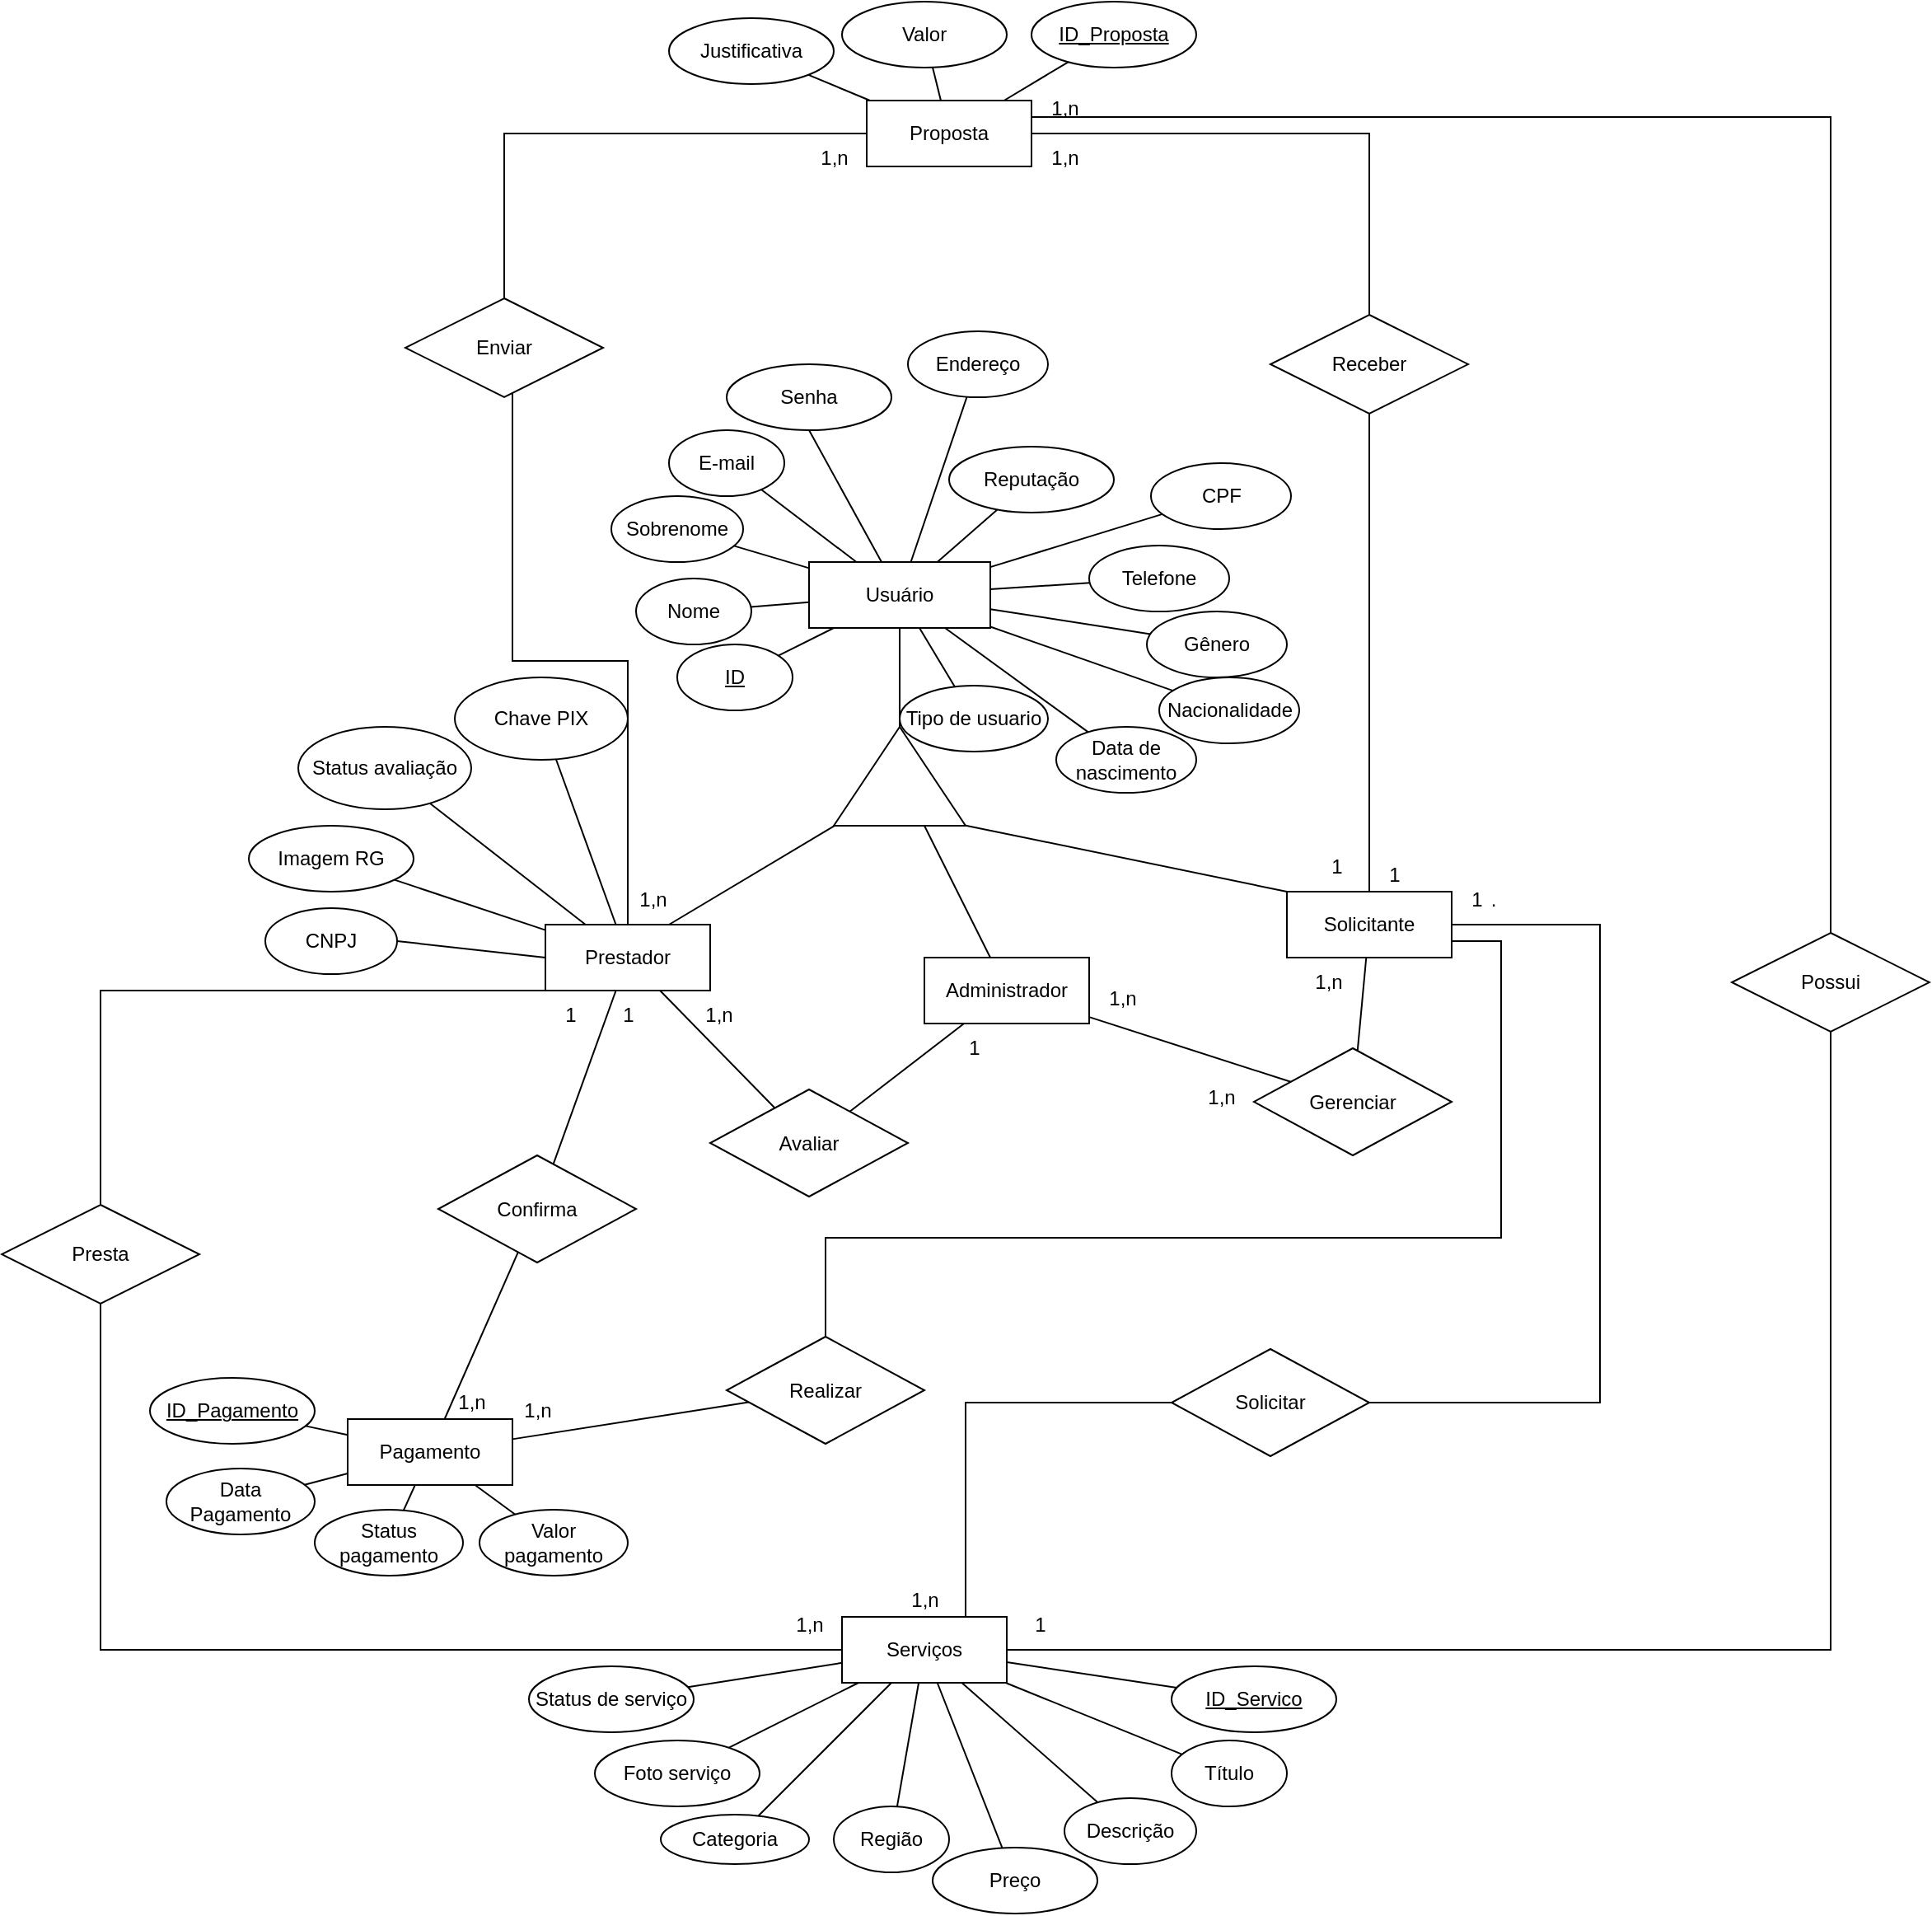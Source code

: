 <mxfile version="26.2.5">
  <diagram name="Página-1" id="JcyMG2jhGsH3KZtCkhdV">
    <mxGraphModel dx="2779" dy="2192" grid="1" gridSize="10" guides="1" tooltips="1" connect="1" arrows="1" fold="1" page="1" pageScale="1" pageWidth="1200" pageHeight="1600" background="light-dark(#FFFFFF,#000000)" math="0" shadow="0">
      <root>
        <mxCell id="0" />
        <mxCell id="1" parent="0" />
        <mxCell id="Ew_XD5PNlUox5SVf1t1h-24" style="rounded=0;orthogonalLoop=1;jettySize=auto;html=1;endArrow=none;startFill=0;" parent="1" source="_T2Y0wLIeWDHS8KvPRdE-2" target="_T2Y0wLIeWDHS8KvPRdE-9" edge="1">
          <mxGeometry relative="1" as="geometry" />
        </mxCell>
        <mxCell id="Ew_XD5PNlUox5SVf1t1h-25" style="rounded=0;orthogonalLoop=1;jettySize=auto;html=1;endArrow=none;startFill=0;" parent="1" source="_T2Y0wLIeWDHS8KvPRdE-2" target="_T2Y0wLIeWDHS8KvPRdE-3" edge="1">
          <mxGeometry relative="1" as="geometry" />
        </mxCell>
        <mxCell id="Ew_XD5PNlUox5SVf1t1h-26" style="rounded=0;orthogonalLoop=1;jettySize=auto;html=1;endArrow=none;startFill=0;" parent="1" source="_T2Y0wLIeWDHS8KvPRdE-2" target="_T2Y0wLIeWDHS8KvPRdE-4" edge="1">
          <mxGeometry relative="1" as="geometry" />
        </mxCell>
        <mxCell id="Ew_XD5PNlUox5SVf1t1h-27" style="rounded=0;orthogonalLoop=1;jettySize=auto;html=1;endArrow=none;startFill=0;" parent="1" source="_T2Y0wLIeWDHS8KvPRdE-2" target="_T2Y0wLIeWDHS8KvPRdE-10" edge="1">
          <mxGeometry relative="1" as="geometry" />
        </mxCell>
        <mxCell id="Ew_XD5PNlUox5SVf1t1h-28" style="rounded=0;orthogonalLoop=1;jettySize=auto;html=1;endArrow=none;startFill=0;" parent="1" source="_T2Y0wLIeWDHS8KvPRdE-2" target="i0ie2_Cp0UdnmwDzQMFm-3" edge="1">
          <mxGeometry relative="1" as="geometry" />
        </mxCell>
        <mxCell id="Ew_XD5PNlUox5SVf1t1h-29" style="rounded=0;orthogonalLoop=1;jettySize=auto;html=1;endArrow=none;startFill=0;" parent="1" source="_T2Y0wLIeWDHS8KvPRdE-2" target="_T2Y0wLIeWDHS8KvPRdE-8" edge="1">
          <mxGeometry relative="1" as="geometry" />
        </mxCell>
        <mxCell id="Ew_XD5PNlUox5SVf1t1h-30" style="rounded=0;orthogonalLoop=1;jettySize=auto;html=1;endArrow=none;startFill=0;" parent="1" source="_T2Y0wLIeWDHS8KvPRdE-2" target="lGSns4z5Jc0-_xj1-aY1-3" edge="1">
          <mxGeometry relative="1" as="geometry" />
        </mxCell>
        <mxCell id="_T2Y0wLIeWDHS8KvPRdE-2" value="Serviços" style="whiteSpace=wrap;html=1;align=center;rounded=0;" parent="1" vertex="1">
          <mxGeometry x="-260" y="130" width="100" height="40" as="geometry" />
        </mxCell>
        <mxCell id="_T2Y0wLIeWDHS8KvPRdE-3" value="Título" style="ellipse;whiteSpace=wrap;html=1;align=center;rounded=0;" parent="1" vertex="1">
          <mxGeometry x="-60" y="205" width="70" height="40" as="geometry" />
        </mxCell>
        <mxCell id="_T2Y0wLIeWDHS8KvPRdE-4" value="Descrição" style="ellipse;whiteSpace=wrap;html=1;align=center;rounded=0;" parent="1" vertex="1">
          <mxGeometry x="-125" y="240" width="80" height="40" as="geometry" />
        </mxCell>
        <mxCell id="_T2Y0wLIeWDHS8KvPRdE-6" value="Foto serviço" style="ellipse;whiteSpace=wrap;html=1;align=center;rounded=0;" parent="1" vertex="1">
          <mxGeometry x="-410" y="205" width="100" height="40" as="geometry" />
        </mxCell>
        <mxCell id="_T2Y0wLIeWDHS8KvPRdE-8" value="Categoria" style="ellipse;whiteSpace=wrap;html=1;align=center;rounded=0;" parent="1" vertex="1">
          <mxGeometry x="-370" y="250" width="90" height="30" as="geometry" />
        </mxCell>
        <mxCell id="i0ie2_Cp0UdnmwDzQMFm-3" value="Região" style="ellipse;whiteSpace=wrap;html=1;rounded=0;" parent="1" vertex="1">
          <mxGeometry x="-265" y="245" width="70" height="40" as="geometry" />
        </mxCell>
        <mxCell id="_T2Y0wLIeWDHS8KvPRdE-9" value="ID_Servico" style="ellipse;whiteSpace=wrap;html=1;align=center;fontStyle=4;rounded=0;" parent="1" vertex="1">
          <mxGeometry x="-60" y="160" width="100" height="40" as="geometry" />
        </mxCell>
        <mxCell id="_T2Y0wLIeWDHS8KvPRdE-10" value="Preço" style="ellipse;whiteSpace=wrap;html=1;align=center;rounded=0;" parent="1" vertex="1">
          <mxGeometry x="-205" y="270" width="100" height="40" as="geometry" />
        </mxCell>
        <mxCell id="yCPtE-13f-HffBvfY-tv-17" style="rounded=0;orthogonalLoop=1;jettySize=auto;html=1;endArrow=none;startFill=0;" parent="1" source="_T2Y0wLIeWDHS8KvPRdE-13" target="yCPtE-13f-HffBvfY-tv-16" edge="1">
          <mxGeometry relative="1" as="geometry" />
        </mxCell>
        <mxCell id="Ew_XD5PNlUox5SVf1t1h-19" style="edgeStyle=orthogonalEdgeStyle;rounded=0;orthogonalLoop=1;jettySize=auto;html=1;endArrow=none;startFill=0;" parent="1" source="_T2Y0wLIeWDHS8KvPRdE-13" target="Ew_XD5PNlUox5SVf1t1h-17" edge="1">
          <mxGeometry relative="1" as="geometry">
            <Array as="points">
              <mxPoint x="-710" y="-250" />
            </Array>
          </mxGeometry>
        </mxCell>
        <mxCell id="_T2Y0wLIeWDHS8KvPRdE-13" value="Prestador" style="whiteSpace=wrap;html=1;align=center;rounded=0;" parent="1" vertex="1">
          <mxGeometry x="-440" y="-290" width="100" height="40" as="geometry" />
        </mxCell>
        <mxCell id="_T2Y0wLIeWDHS8KvPRdE-15" value="CNPJ" style="ellipse;whiteSpace=wrap;html=1;align=center;rounded=0;" parent="1" vertex="1">
          <mxGeometry x="-610" y="-300" width="80" height="40" as="geometry" />
        </mxCell>
        <mxCell id="_T2Y0wLIeWDHS8KvPRdE-16" value="Senha" style="ellipse;whiteSpace=wrap;html=1;align=center;rounded=0;" parent="1" vertex="1">
          <mxGeometry x="-330" y="-630" width="100" height="40" as="geometry" />
        </mxCell>
        <mxCell id="_T2Y0wLIeWDHS8KvPRdE-17" value="Imagem RG" style="ellipse;whiteSpace=wrap;html=1;align=center;rounded=0;" parent="1" vertex="1">
          <mxGeometry x="-620" y="-350" width="100" height="40" as="geometry" />
        </mxCell>
        <mxCell id="_T2Y0wLIeWDHS8KvPRdE-18" value="Nome" style="ellipse;whiteSpace=wrap;html=1;rounded=0;" parent="1" vertex="1">
          <mxGeometry x="-385" y="-500" width="70" height="40" as="geometry" />
        </mxCell>
        <mxCell id="_T2Y0wLIeWDHS8KvPRdE-20" value="" style="endArrow=none;html=1;rounded=0;" parent="1" source="_RV0Ad8HaOwLRwAmobf5-3" target="_T2Y0wLIeWDHS8KvPRdE-18" edge="1">
          <mxGeometry relative="1" as="geometry">
            <mxPoint x="-840" y="10" as="sourcePoint" />
            <mxPoint x="-680" y="10" as="targetPoint" />
          </mxGeometry>
        </mxCell>
        <mxCell id="_T2Y0wLIeWDHS8KvPRdE-22" value="" style="endArrow=none;html=1;rounded=0;" parent="1" source="_T2Y0wLIeWDHS8KvPRdE-14" target="_RV0Ad8HaOwLRwAmobf5-3" edge="1">
          <mxGeometry relative="1" as="geometry">
            <mxPoint x="-650" y="120" as="sourcePoint" />
            <mxPoint x="-690" y="130" as="targetPoint" />
          </mxGeometry>
        </mxCell>
        <mxCell id="_T2Y0wLIeWDHS8KvPRdE-24" value="" style="endArrow=none;html=1;rounded=0;entryX=0.5;entryY=1;entryDx=0;entryDy=0;" parent="1" source="_RV0Ad8HaOwLRwAmobf5-3" target="_T2Y0wLIeWDHS8KvPRdE-16" edge="1">
          <mxGeometry relative="1" as="geometry">
            <mxPoint x="-640" y="110" as="sourcePoint" />
            <mxPoint x="-480" y="110" as="targetPoint" />
          </mxGeometry>
        </mxCell>
        <mxCell id="_T2Y0wLIeWDHS8KvPRdE-25" value="" style="endArrow=none;html=1;rounded=0;" parent="1" source="_T2Y0wLIeWDHS8KvPRdE-13" target="_T2Y0wLIeWDHS8KvPRdE-17" edge="1">
          <mxGeometry relative="1" as="geometry">
            <mxPoint x="-510" y="-280" as="sourcePoint" />
            <mxPoint x="-468.411" y="-397.196" as="targetPoint" />
          </mxGeometry>
        </mxCell>
        <mxCell id="_T2Y0wLIeWDHS8KvPRdE-14" value="E-mail" style="ellipse;whiteSpace=wrap;html=1;align=center;rounded=0;" parent="1" vertex="1">
          <mxGeometry x="-365" y="-590" width="70" height="40" as="geometry" />
        </mxCell>
        <mxCell id="Ew_XD5PNlUox5SVf1t1h-14" style="edgeStyle=orthogonalEdgeStyle;rounded=0;orthogonalLoop=1;jettySize=auto;html=1;endArrow=none;startFill=0;entryX=0.5;entryY=0;entryDx=0;entryDy=0;exitX=1;exitY=0.75;exitDx=0;exitDy=0;" parent="1" source="CnzOJHvtrXsOAr2aV-ag-3" target="Ew_XD5PNlUox5SVf1t1h-5" edge="1">
          <mxGeometry relative="1" as="geometry">
            <Array as="points">
              <mxPoint x="140" y="-280" />
              <mxPoint x="140" y="-100" />
              <mxPoint x="-270" y="-100" />
            </Array>
          </mxGeometry>
        </mxCell>
        <mxCell id="CnzOJHvtrXsOAr2aV-ag-3" value="Solicitante" style="whiteSpace=wrap;html=1;align=center;rounded=0;" parent="1" vertex="1">
          <mxGeometry x="10" y="-310" width="100" height="40" as="geometry" />
        </mxCell>
        <mxCell id="Ew_XD5PNlUox5SVf1t1h-1" style="rounded=0;orthogonalLoop=1;jettySize=auto;html=1;endArrow=none;startFill=0;" parent="1" source="_T2Y0wLIeWDHS8KvPRdE-28" target="_RV0Ad8HaOwLRwAmobf5-7" edge="1">
          <mxGeometry relative="1" as="geometry" />
        </mxCell>
        <mxCell id="Ew_XD5PNlUox5SVf1t1h-10" style="rounded=0;orthogonalLoop=1;jettySize=auto;html=1;endArrow=none;startFill=0;" parent="1" source="_T2Y0wLIeWDHS8KvPRdE-28" target="Ew_XD5PNlUox5SVf1t1h-7" edge="1">
          <mxGeometry relative="1" as="geometry" />
        </mxCell>
        <mxCell id="Ew_XD5PNlUox5SVf1t1h-12" style="rounded=0;orthogonalLoop=1;jettySize=auto;html=1;endArrow=none;startFill=0;" parent="1" source="_T2Y0wLIeWDHS8KvPRdE-28" target="Ew_XD5PNlUox5SVf1t1h-6" edge="1">
          <mxGeometry relative="1" as="geometry" />
        </mxCell>
        <mxCell id="_T2Y0wLIeWDHS8KvPRdE-28" value="Administrador" style="whiteSpace=wrap;html=1;align=center;rounded=0;" parent="1" vertex="1">
          <mxGeometry x="-210" y="-270" width="100" height="40" as="geometry" />
        </mxCell>
        <mxCell id="yCPtE-13f-HffBvfY-tv-8" style="rounded=0;orthogonalLoop=1;jettySize=auto;html=1;endArrow=none;startFill=0;" parent="1" source="yCPtE-13f-HffBvfY-tv-3" target="yCPtE-13f-HffBvfY-tv-7" edge="1">
          <mxGeometry relative="1" as="geometry" />
        </mxCell>
        <mxCell id="yCPtE-13f-HffBvfY-tv-10" style="rounded=0;orthogonalLoop=1;jettySize=auto;html=1;endArrow=none;startFill=0;" parent="1" source="yCPtE-13f-HffBvfY-tv-3" target="yCPtE-13f-HffBvfY-tv-9" edge="1">
          <mxGeometry relative="1" as="geometry" />
        </mxCell>
        <mxCell id="yCPtE-13f-HffBvfY-tv-12" style="rounded=0;orthogonalLoop=1;jettySize=auto;html=1;endArrow=none;startFill=0;" parent="1" source="yCPtE-13f-HffBvfY-tv-3" target="yCPtE-13f-HffBvfY-tv-11" edge="1">
          <mxGeometry relative="1" as="geometry" />
        </mxCell>
        <mxCell id="yCPtE-13f-HffBvfY-tv-18" style="rounded=0;orthogonalLoop=1;jettySize=auto;html=1;endArrow=none;startFill=0;" parent="1" source="yCPtE-13f-HffBvfY-tv-3" target="yCPtE-13f-HffBvfY-tv-16" edge="1">
          <mxGeometry relative="1" as="geometry" />
        </mxCell>
        <mxCell id="yCPtE-13f-HffBvfY-tv-3" value="Pagamento" style="whiteSpace=wrap;html=1;align=center;" parent="1" vertex="1">
          <mxGeometry x="-560" y="10" width="100" height="40" as="geometry" />
        </mxCell>
        <mxCell id="yCPtE-13f-HffBvfY-tv-6" style="rounded=0;orthogonalLoop=1;jettySize=auto;html=1;endArrow=none;startFill=0;" parent="1" source="yCPtE-13f-HffBvfY-tv-5" target="yCPtE-13f-HffBvfY-tv-3" edge="1">
          <mxGeometry relative="1" as="geometry" />
        </mxCell>
        <mxCell id="yCPtE-13f-HffBvfY-tv-5" value="ID_Pagamento" style="ellipse;whiteSpace=wrap;html=1;align=center;fontStyle=4;rounded=0;" parent="1" vertex="1">
          <mxGeometry x="-680" y="-15" width="100" height="40" as="geometry" />
        </mxCell>
        <mxCell id="yCPtE-13f-HffBvfY-tv-7" value="Data Pagamento" style="ellipse;whiteSpace=wrap;html=1;rounded=0;" parent="1" vertex="1">
          <mxGeometry x="-670" y="40" width="90" height="40" as="geometry" />
        </mxCell>
        <mxCell id="yCPtE-13f-HffBvfY-tv-9" value="Status pagamento" style="ellipse;whiteSpace=wrap;html=1;rounded=0;" parent="1" vertex="1">
          <mxGeometry x="-580" y="65" width="90" height="40" as="geometry" />
        </mxCell>
        <mxCell id="yCPtE-13f-HffBvfY-tv-11" value="Valor pagamento" style="ellipse;whiteSpace=wrap;html=1;rounded=0;" parent="1" vertex="1">
          <mxGeometry x="-480" y="65" width="90" height="40" as="geometry" />
        </mxCell>
        <mxCell id="yCPtE-13f-HffBvfY-tv-16" value="Confirma" style="shape=rhombus;perimeter=rhombusPerimeter;whiteSpace=wrap;html=1;align=center;" parent="1" vertex="1">
          <mxGeometry x="-505" y="-150" width="120" height="65" as="geometry" />
        </mxCell>
        <mxCell id="PLic-bYPatxAIFcj7no3-6" style="rounded=0;orthogonalLoop=1;jettySize=auto;html=1;endArrow=none;startFill=0;" parent="1" source="_RV0Ad8HaOwLRwAmobf5-3" target="PLic-bYPatxAIFcj7no3-5" edge="1">
          <mxGeometry relative="1" as="geometry" />
        </mxCell>
        <mxCell id="Ew_XD5PNlUox5SVf1t1h-4" style="rounded=0;orthogonalLoop=1;jettySize=auto;html=1;endArrow=none;startFill=0;" parent="1" source="_RV0Ad8HaOwLRwAmobf5-3" target="Ew_XD5PNlUox5SVf1t1h-3" edge="1">
          <mxGeometry relative="1" as="geometry" />
        </mxCell>
        <mxCell id="_RV0Ad8HaOwLRwAmobf5-3" value="Usuário" style="whiteSpace=wrap;html=1;align=center;" parent="1" vertex="1">
          <mxGeometry x="-280" y="-510" width="110" height="40" as="geometry" />
        </mxCell>
        <mxCell id="_RV0Ad8HaOwLRwAmobf5-7" value="" style="triangle;whiteSpace=wrap;html=1;rotation=-90;" parent="1" vertex="1">
          <mxGeometry x="-255" y="-420" width="60" height="80" as="geometry" />
        </mxCell>
        <mxCell id="_RV0Ad8HaOwLRwAmobf5-10" value="" style="endArrow=none;html=1;rounded=0;exitX=1;exitY=0.5;exitDx=0;exitDy=0;entryX=0;entryY=0.5;entryDx=0;entryDy=0;" parent="1" source="_T2Y0wLIeWDHS8KvPRdE-15" target="_T2Y0wLIeWDHS8KvPRdE-13" edge="1">
          <mxGeometry relative="1" as="geometry">
            <mxPoint x="-760" y="-280" as="sourcePoint" />
            <mxPoint x="-600" y="-280" as="targetPoint" />
          </mxGeometry>
        </mxCell>
        <mxCell id="PLic-bYPatxAIFcj7no3-4" style="rounded=0;orthogonalLoop=1;jettySize=auto;html=1;startArrow=none;startFill=0;endArrow=none;" parent="1" source="PLic-bYPatxAIFcj7no3-2" target="_RV0Ad8HaOwLRwAmobf5-3" edge="1">
          <mxGeometry relative="1" as="geometry" />
        </mxCell>
        <mxCell id="PLic-bYPatxAIFcj7no3-2" value="ID" style="ellipse;whiteSpace=wrap;html=1;align=center;fontStyle=4;rounded=0;" parent="1" vertex="1">
          <mxGeometry x="-360" y="-460" width="70" height="40" as="geometry" />
        </mxCell>
        <mxCell id="PLic-bYPatxAIFcj7no3-5" value="Tipo de usuario" style="ellipse;whiteSpace=wrap;html=1;align=center;rounded=0;" parent="1" vertex="1">
          <mxGeometry x="-225" y="-435" width="90" height="40" as="geometry" />
        </mxCell>
        <mxCell id="_RV0Ad8HaOwLRwAmobf5-12" value="" style="endArrow=none;html=1;rounded=0;" parent="1" source="_RV0Ad8HaOwLRwAmobf5-3" target="_RV0Ad8HaOwLRwAmobf5-7" edge="1">
          <mxGeometry relative="1" as="geometry">
            <mxPoint x="-40" y="-460" as="sourcePoint" />
            <mxPoint x="-225" y="-410" as="targetPoint" />
          </mxGeometry>
        </mxCell>
        <mxCell id="_RV0Ad8HaOwLRwAmobf5-13" value="" style="endArrow=none;html=1;rounded=0;exitX=0.005;exitY=0.993;exitDx=0;exitDy=0;exitPerimeter=0;entryX=0;entryY=0;entryDx=0;entryDy=0;" parent="1" source="_RV0Ad8HaOwLRwAmobf5-7" target="CnzOJHvtrXsOAr2aV-ag-3" edge="1">
          <mxGeometry relative="1" as="geometry">
            <mxPoint x="580" y="100" as="sourcePoint" />
            <mxPoint x="740" y="100" as="targetPoint" />
          </mxGeometry>
        </mxCell>
        <mxCell id="_RV0Ad8HaOwLRwAmobf5-14" value="" style="endArrow=none;html=1;rounded=0;exitX=0.75;exitY=0;exitDx=0;exitDy=0;entryX=0.003;entryY=0.01;entryDx=0;entryDy=0;entryPerimeter=0;" parent="1" source="_T2Y0wLIeWDHS8KvPRdE-13" target="_RV0Ad8HaOwLRwAmobf5-7" edge="1">
          <mxGeometry relative="1" as="geometry">
            <mxPoint x="90" y="100" as="sourcePoint" />
            <mxPoint x="250" y="100" as="targetPoint" />
          </mxGeometry>
        </mxCell>
        <mxCell id="Ew_XD5PNlUox5SVf1t1h-36" style="rounded=0;orthogonalLoop=1;jettySize=auto;html=1;endArrow=none;startFill=0;" parent="1" source="Ew_XD5PNlUox5SVf1t1h-2" target="Ew_XD5PNlUox5SVf1t1h-8" edge="1">
          <mxGeometry relative="1" as="geometry" />
        </mxCell>
        <mxCell id="Ew_XD5PNlUox5SVf1t1h-37" style="rounded=0;orthogonalLoop=1;jettySize=auto;html=1;endArrow=none;startFill=0;" parent="1" source="Ew_XD5PNlUox5SVf1t1h-2" target="Ew_XD5PNlUox5SVf1t1h-31" edge="1">
          <mxGeometry relative="1" as="geometry" />
        </mxCell>
        <mxCell id="mYHE95Vr9-6WMMvsO3Ki-3" style="edgeStyle=orthogonalEdgeStyle;rounded=0;orthogonalLoop=1;jettySize=auto;html=1;endArrow=none;startFill=0;" parent="1" source="mYHE95Vr9-6WMMvsO3Ki-8" target="CnzOJHvtrXsOAr2aV-ag-3" edge="1">
          <mxGeometry relative="1" as="geometry">
            <mxPoint x="80" y="-660" as="sourcePoint" />
          </mxGeometry>
        </mxCell>
        <mxCell id="mYHE95Vr9-6WMMvsO3Ki-4" style="edgeStyle=orthogonalEdgeStyle;rounded=0;orthogonalLoop=1;jettySize=auto;html=1;endArrow=none;startFill=0;" parent="1" source="mYHE95Vr9-6WMMvsO3Ki-5" target="_T2Y0wLIeWDHS8KvPRdE-13" edge="1">
          <mxGeometry relative="1" as="geometry">
            <mxPoint x="-335" y="-785" as="sourcePoint" />
            <mxPoint x="-480" y="-305" as="targetPoint" />
            <Array as="points">
              <mxPoint x="-460" y="-450" />
              <mxPoint x="-390" y="-450" />
            </Array>
          </mxGeometry>
        </mxCell>
        <mxCell id="_7RJzYzn8xFOkT6vJUTH-1" style="edgeStyle=orthogonalEdgeStyle;rounded=0;orthogonalLoop=1;jettySize=auto;html=1;endArrow=none;startFill=0;" parent="1" source="Ew_XD5PNlUox5SVf1t1h-2" target="_7RJzYzn8xFOkT6vJUTH-2" edge="1">
          <mxGeometry relative="1" as="geometry">
            <mxPoint x="350" y="-400" as="targetPoint" />
            <Array as="points">
              <mxPoint x="340" y="-780" />
            </Array>
          </mxGeometry>
        </mxCell>
        <mxCell id="Ew_XD5PNlUox5SVf1t1h-2" value="Proposta" style="whiteSpace=wrap;html=1;align=center;" parent="1" vertex="1">
          <mxGeometry x="-245" y="-790" width="100" height="40" as="geometry" />
        </mxCell>
        <mxCell id="Ew_XD5PNlUox5SVf1t1h-3" value="Reputação" style="ellipse;whiteSpace=wrap;html=1;align=center;rounded=0;" parent="1" vertex="1">
          <mxGeometry x="-195" y="-580" width="100" height="40" as="geometry" />
        </mxCell>
        <mxCell id="Ew_XD5PNlUox5SVf1t1h-15" style="rounded=0;orthogonalLoop=1;jettySize=auto;html=1;endArrow=none;startFill=0;" parent="1" source="Ew_XD5PNlUox5SVf1t1h-5" target="yCPtE-13f-HffBvfY-tv-3" edge="1">
          <mxGeometry relative="1" as="geometry" />
        </mxCell>
        <mxCell id="Ew_XD5PNlUox5SVf1t1h-5" value="Realizar" style="shape=rhombus;perimeter=rhombusPerimeter;whiteSpace=wrap;html=1;align=center;" parent="1" vertex="1">
          <mxGeometry x="-330" y="-40" width="120" height="65" as="geometry" />
        </mxCell>
        <mxCell id="Ew_XD5PNlUox5SVf1t1h-13" style="rounded=0;orthogonalLoop=1;jettySize=auto;html=1;endArrow=none;startFill=0;" parent="1" source="Ew_XD5PNlUox5SVf1t1h-6" target="CnzOJHvtrXsOAr2aV-ag-3" edge="1">
          <mxGeometry relative="1" as="geometry" />
        </mxCell>
        <mxCell id="Ew_XD5PNlUox5SVf1t1h-6" value="Gerenciar" style="shape=rhombus;perimeter=rhombusPerimeter;whiteSpace=wrap;html=1;align=center;" parent="1" vertex="1">
          <mxGeometry x="-10" y="-215" width="120" height="65" as="geometry" />
        </mxCell>
        <mxCell id="Ew_XD5PNlUox5SVf1t1h-11" style="rounded=0;orthogonalLoop=1;jettySize=auto;html=1;endArrow=none;startFill=0;" parent="1" source="Ew_XD5PNlUox5SVf1t1h-7" target="_T2Y0wLIeWDHS8KvPRdE-13" edge="1">
          <mxGeometry relative="1" as="geometry" />
        </mxCell>
        <mxCell id="Ew_XD5PNlUox5SVf1t1h-7" value="Avaliar" style="shape=rhombus;perimeter=rhombusPerimeter;whiteSpace=wrap;html=1;align=center;" parent="1" vertex="1">
          <mxGeometry x="-340" y="-190" width="120" height="65" as="geometry" />
        </mxCell>
        <mxCell id="Ew_XD5PNlUox5SVf1t1h-8" value="ID_Proposta" style="ellipse;whiteSpace=wrap;html=1;align=center;fontStyle=4;rounded=0;" parent="1" vertex="1">
          <mxGeometry x="-145" y="-850" width="100" height="40" as="geometry" />
        </mxCell>
        <mxCell id="Ew_XD5PNlUox5SVf1t1h-20" style="edgeStyle=orthogonalEdgeStyle;rounded=0;orthogonalLoop=1;jettySize=auto;html=1;endArrow=none;startFill=0;" parent="1" source="Ew_XD5PNlUox5SVf1t1h-17" target="_T2Y0wLIeWDHS8KvPRdE-2" edge="1">
          <mxGeometry relative="1" as="geometry">
            <Array as="points">
              <mxPoint x="-710" y="150" />
            </Array>
          </mxGeometry>
        </mxCell>
        <mxCell id="Ew_XD5PNlUox5SVf1t1h-17" value="Presta" style="shape=rhombus;perimeter=rhombusPerimeter;whiteSpace=wrap;html=1;align=center;" parent="1" vertex="1">
          <mxGeometry x="-770" y="-120" width="120" height="60" as="geometry" />
        </mxCell>
        <mxCell id="Ew_XD5PNlUox5SVf1t1h-21" value="Solicitar" style="shape=rhombus;perimeter=rhombusPerimeter;whiteSpace=wrap;html=1;align=center;" parent="1" vertex="1">
          <mxGeometry x="-60" y="-32.5" width="120" height="65" as="geometry" />
        </mxCell>
        <mxCell id="Ew_XD5PNlUox5SVf1t1h-31" value="Valor" style="ellipse;whiteSpace=wrap;html=1;align=center;rounded=0;" parent="1" vertex="1">
          <mxGeometry x="-260" y="-850" width="100" height="40" as="geometry" />
        </mxCell>
        <mxCell id="Ew_XD5PNlUox5SVf1t1h-44" value="1,n" style="text;html=1;align=center;verticalAlign=middle;resizable=0;points=[];autosize=1;strokeColor=none;fillColor=none;" parent="1" vertex="1">
          <mxGeometry x="-230" y="105" width="40" height="30" as="geometry" />
        </mxCell>
        <mxCell id="Ew_XD5PNlUox5SVf1t1h-45" value="1" style="text;html=1;align=center;verticalAlign=middle;resizable=0;points=[];autosize=1;strokeColor=none;fillColor=none;" parent="1" vertex="1">
          <mxGeometry x="110" y="-320" width="30" height="30" as="geometry" />
        </mxCell>
        <mxCell id="Ew_XD5PNlUox5SVf1t1h-46" value="1,n" style="text;html=1;align=center;verticalAlign=middle;resizable=0;points=[];autosize=1;strokeColor=none;fillColor=none;" parent="1" vertex="1">
          <mxGeometry x="15" y="-270" width="40" height="30" as="geometry" />
        </mxCell>
        <mxCell id="Ew_XD5PNlUox5SVf1t1h-47" value="1,n" style="text;html=1;align=center;verticalAlign=middle;resizable=0;points=[];autosize=1;strokeColor=none;fillColor=none;" parent="1" vertex="1">
          <mxGeometry x="-110" y="-260" width="40" height="30" as="geometry" />
        </mxCell>
        <mxCell id="Ew_XD5PNlUox5SVf1t1h-48" value="1" style="text;html=1;align=center;verticalAlign=middle;resizable=0;points=[];autosize=1;strokeColor=none;fillColor=none;" parent="1" vertex="1">
          <mxGeometry x="-195" y="-230" width="30" height="30" as="geometry" />
        </mxCell>
        <mxCell id="Ew_XD5PNlUox5SVf1t1h-49" value="1,n" style="text;html=1;align=center;verticalAlign=middle;resizable=0;points=[];autosize=1;strokeColor=none;fillColor=none;" parent="1" vertex="1">
          <mxGeometry x="-355" y="-250" width="40" height="30" as="geometry" />
        </mxCell>
        <mxCell id="Ew_XD5PNlUox5SVf1t1h-50" value="1,n" style="text;html=1;align=center;verticalAlign=middle;resizable=0;points=[];autosize=1;strokeColor=none;fillColor=none;" parent="1" vertex="1">
          <mxGeometry x="-50" y="-200" width="40" height="30" as="geometry" />
        </mxCell>
        <mxCell id="Ew_XD5PNlUox5SVf1t1h-51" value="1" style="text;html=1;align=center;verticalAlign=middle;resizable=0;points=[];autosize=1;strokeColor=none;fillColor=none;" parent="1" vertex="1">
          <mxGeometry x="-405" y="-250" width="30" height="30" as="geometry" />
        </mxCell>
        <mxCell id="Ew_XD5PNlUox5SVf1t1h-52" value="1,n" style="text;html=1;align=center;verticalAlign=middle;resizable=0;points=[];autosize=1;strokeColor=none;fillColor=none;" parent="1" vertex="1">
          <mxGeometry x="-505" y="-15" width="40" height="30" as="geometry" />
        </mxCell>
        <mxCell id="Ew_XD5PNlUox5SVf1t1h-53" value="1" style="text;html=1;align=center;verticalAlign=middle;resizable=0;points=[];autosize=1;strokeColor=none;fillColor=none;" parent="1" vertex="1">
          <mxGeometry x="-440" y="-250" width="30" height="30" as="geometry" />
        </mxCell>
        <mxCell id="Ew_XD5PNlUox5SVf1t1h-54" value="1,n" style="text;html=1;align=center;verticalAlign=middle;resizable=0;points=[];autosize=1;strokeColor=none;fillColor=none;" parent="1" vertex="1">
          <mxGeometry x="-300" y="120" width="40" height="30" as="geometry" />
        </mxCell>
        <mxCell id="mYHE95Vr9-6WMMvsO3Ki-1" value="Status avaliação" style="ellipse;whiteSpace=wrap;html=1;align=center;rounded=0;" parent="1" vertex="1">
          <mxGeometry x="-590" y="-410" width="105" height="50" as="geometry" />
        </mxCell>
        <mxCell id="mYHE95Vr9-6WMMvsO3Ki-2" value="" style="endArrow=none;html=1;rounded=0;" parent="1" source="_T2Y0wLIeWDHS8KvPRdE-13" target="mYHE95Vr9-6WMMvsO3Ki-1" edge="1">
          <mxGeometry relative="1" as="geometry">
            <mxPoint x="-403" y="-280" as="sourcePoint" />
            <mxPoint x="-429" y="-302" as="targetPoint" />
          </mxGeometry>
        </mxCell>
        <mxCell id="mYHE95Vr9-6WMMvsO3Ki-7" style="edgeStyle=orthogonalEdgeStyle;rounded=0;orthogonalLoop=1;jettySize=auto;html=1;endArrow=none;startFill=0;" parent="1" source="mYHE95Vr9-6WMMvsO3Ki-5" target="Ew_XD5PNlUox5SVf1t1h-2" edge="1">
          <mxGeometry relative="1" as="geometry">
            <Array as="points">
              <mxPoint x="-465" y="-770" />
            </Array>
          </mxGeometry>
        </mxCell>
        <mxCell id="mYHE95Vr9-6WMMvsO3Ki-5" value="Enviar" style="shape=rhombus;perimeter=rhombusPerimeter;whiteSpace=wrap;html=1;align=center;" parent="1" vertex="1">
          <mxGeometry x="-525" y="-670" width="120" height="60" as="geometry" />
        </mxCell>
        <mxCell id="mYHE95Vr9-6WMMvsO3Ki-9" style="edgeStyle=orthogonalEdgeStyle;rounded=0;orthogonalLoop=1;jettySize=auto;html=1;endArrow=none;startFill=0;" parent="1" source="mYHE95Vr9-6WMMvsO3Ki-8" target="Ew_XD5PNlUox5SVf1t1h-2" edge="1">
          <mxGeometry relative="1" as="geometry">
            <Array as="points">
              <mxPoint x="60" y="-770" />
            </Array>
          </mxGeometry>
        </mxCell>
        <mxCell id="mYHE95Vr9-6WMMvsO3Ki-8" value="Receber" style="shape=rhombus;perimeter=rhombusPerimeter;whiteSpace=wrap;html=1;align=center;" parent="1" vertex="1">
          <mxGeometry y="-660" width="120" height="60" as="geometry" />
        </mxCell>
        <mxCell id="mYHE95Vr9-6WMMvsO3Ki-10" value="1,n" style="text;html=1;align=center;verticalAlign=middle;resizable=0;points=[];autosize=1;strokeColor=none;fillColor=none;" parent="1" vertex="1">
          <mxGeometry x="-395" y="-320" width="40" height="30" as="geometry" />
        </mxCell>
        <mxCell id="mYHE95Vr9-6WMMvsO3Ki-11" value="1,n" style="text;html=1;align=center;verticalAlign=middle;resizable=0;points=[];autosize=1;strokeColor=none;fillColor=none;" parent="1" vertex="1">
          <mxGeometry x="-285" y="-770" width="40" height="30" as="geometry" />
        </mxCell>
        <mxCell id="mYHE95Vr9-6WMMvsO3Ki-12" value="1,n" style="text;html=1;align=center;verticalAlign=middle;resizable=0;points=[];autosize=1;strokeColor=none;fillColor=none;" parent="1" vertex="1">
          <mxGeometry x="-145" y="-770" width="40" height="30" as="geometry" />
        </mxCell>
        <mxCell id="mYHE95Vr9-6WMMvsO3Ki-13" value="1" style="text;html=1;align=center;verticalAlign=middle;resizable=0;points=[];autosize=1;strokeColor=none;fillColor=none;" parent="1" vertex="1">
          <mxGeometry x="25" y="-340" width="30" height="30" as="geometry" />
        </mxCell>
        <mxCell id="mYHE95Vr9-6WMMvsO3Ki-15" value="." style="text;html=1;align=center;verticalAlign=middle;resizable=0;points=[];autosize=1;strokeColor=none;fillColor=none;" parent="1" vertex="1">
          <mxGeometry x="120" y="-320" width="30" height="30" as="geometry" />
        </mxCell>
        <mxCell id="mYHE95Vr9-6WMMvsO3Ki-16" value="1,n" style="text;html=1;align=center;verticalAlign=middle;resizable=0;points=[];autosize=1;strokeColor=none;fillColor=none;" parent="1" vertex="1">
          <mxGeometry x="-465" y="-10" width="40" height="30" as="geometry" />
        </mxCell>
        <mxCell id="mYHE95Vr9-6WMMvsO3Ki-17" value="1" style="text;html=1;align=center;verticalAlign=middle;resizable=0;points=[];autosize=1;strokeColor=none;fillColor=none;" parent="1" vertex="1">
          <mxGeometry x="60" y="-335" width="30" height="30" as="geometry" />
        </mxCell>
        <mxCell id="e-fvVr5EEGskCuqD0rjc-1" value="" style="endArrow=none;html=1;rounded=0;exitX=1;exitY=0.5;exitDx=0;exitDy=0;entryX=1;entryY=0.5;entryDx=0;entryDy=0;" parent="1" source="Ew_XD5PNlUox5SVf1t1h-21" target="CnzOJHvtrXsOAr2aV-ag-3" edge="1">
          <mxGeometry relative="1" as="geometry">
            <mxPoint x="180" y="-20" as="sourcePoint" />
            <mxPoint x="340" y="-20" as="targetPoint" />
            <Array as="points">
              <mxPoint x="200" />
              <mxPoint x="200" y="-290" />
            </Array>
          </mxGeometry>
        </mxCell>
        <mxCell id="e-fvVr5EEGskCuqD0rjc-2" value="" style="endArrow=none;html=1;rounded=0;exitX=0;exitY=0.5;exitDx=0;exitDy=0;entryX=0.75;entryY=0;entryDx=0;entryDy=0;" parent="1" source="Ew_XD5PNlUox5SVf1t1h-21" target="_T2Y0wLIeWDHS8KvPRdE-2" edge="1">
          <mxGeometry relative="1" as="geometry">
            <mxPoint x="130" y="30" as="sourcePoint" />
            <mxPoint x="290" y="30" as="targetPoint" />
            <Array as="points">
              <mxPoint x="-185" />
            </Array>
          </mxGeometry>
        </mxCell>
        <mxCell id="_7RJzYzn8xFOkT6vJUTH-3" style="edgeStyle=orthogonalEdgeStyle;rounded=0;orthogonalLoop=1;jettySize=auto;html=1;endArrow=none;startFill=0;" parent="1" source="_7RJzYzn8xFOkT6vJUTH-2" target="_T2Y0wLIeWDHS8KvPRdE-2" edge="1">
          <mxGeometry relative="1" as="geometry">
            <Array as="points">
              <mxPoint x="340" y="150" />
            </Array>
          </mxGeometry>
        </mxCell>
        <mxCell id="_7RJzYzn8xFOkT6vJUTH-2" value="Possui" style="shape=rhombus;perimeter=rhombusPerimeter;whiteSpace=wrap;html=1;align=center;" parent="1" vertex="1">
          <mxGeometry x="280" y="-285" width="120" height="60" as="geometry" />
        </mxCell>
        <mxCell id="_7RJzYzn8xFOkT6vJUTH-4" value="1,n" style="text;html=1;align=center;verticalAlign=middle;resizable=0;points=[];autosize=1;strokeColor=none;fillColor=none;" parent="1" vertex="1">
          <mxGeometry x="-145" y="-800" width="40" height="30" as="geometry" />
        </mxCell>
        <mxCell id="_7RJzYzn8xFOkT6vJUTH-5" value="1" style="text;html=1;align=center;verticalAlign=middle;resizable=0;points=[];autosize=1;strokeColor=none;fillColor=none;" parent="1" vertex="1">
          <mxGeometry x="-155" y="120" width="30" height="30" as="geometry" />
        </mxCell>
        <mxCell id="lGSns4z5Jc0-_xj1-aY1-1" value="Chave PIX" style="ellipse;whiteSpace=wrap;html=1;align=center;rounded=0;" parent="1" vertex="1">
          <mxGeometry x="-495" y="-440" width="105" height="50" as="geometry" />
        </mxCell>
        <mxCell id="lGSns4z5Jc0-_xj1-aY1-2" value="" style="endArrow=none;html=1;rounded=0;" parent="1" source="_T2Y0wLIeWDHS8KvPRdE-13" target="lGSns4z5Jc0-_xj1-aY1-1" edge="1">
          <mxGeometry relative="1" as="geometry">
            <mxPoint x="-406" y="-280" as="sourcePoint" />
            <mxPoint x="-500" y="-354" as="targetPoint" />
          </mxGeometry>
        </mxCell>
        <mxCell id="lGSns4z5Jc0-_xj1-aY1-3" value="Status de serviço" style="ellipse;whiteSpace=wrap;html=1;align=center;rounded=0;" parent="1" vertex="1">
          <mxGeometry x="-450" y="160" width="100" height="40" as="geometry" />
        </mxCell>
        <mxCell id="lGSns4z5Jc0-_xj1-aY1-4" style="rounded=0;orthogonalLoop=1;jettySize=auto;html=1;endArrow=none;startFill=0;" parent="1" source="_T2Y0wLIeWDHS8KvPRdE-2" target="_T2Y0wLIeWDHS8KvPRdE-6" edge="1">
          <mxGeometry relative="1" as="geometry">
            <mxPoint x="-250" y="168" as="sourcePoint" />
            <mxPoint x="-343" y="183" as="targetPoint" />
          </mxGeometry>
        </mxCell>
        <mxCell id="ojyzitCcI3FFI_Df1V_6-1" value="Telefone" style="ellipse;whiteSpace=wrap;html=1;align=center;rounded=0;" vertex="1" parent="1">
          <mxGeometry x="-110" y="-520" width="85" height="40" as="geometry" />
        </mxCell>
        <mxCell id="ojyzitCcI3FFI_Df1V_6-2" value="Sobrenome" style="ellipse;whiteSpace=wrap;html=1;align=center;rounded=0;" vertex="1" parent="1">
          <mxGeometry x="-400" y="-550" width="80" height="40" as="geometry" />
        </mxCell>
        <mxCell id="ojyzitCcI3FFI_Df1V_6-3" value="Endereço" style="ellipse;whiteSpace=wrap;html=1;align=center;rounded=0;" vertex="1" parent="1">
          <mxGeometry x="-220" y="-650" width="85" height="40" as="geometry" />
        </mxCell>
        <mxCell id="ojyzitCcI3FFI_Df1V_6-4" value="Justificativa" style="ellipse;whiteSpace=wrap;html=1;align=center;rounded=0;" vertex="1" parent="1">
          <mxGeometry x="-365" y="-840" width="100" height="40" as="geometry" />
        </mxCell>
        <mxCell id="ojyzitCcI3FFI_Df1V_6-5" style="rounded=0;orthogonalLoop=1;jettySize=auto;html=1;endArrow=none;startFill=0;" edge="1" parent="1" source="Ew_XD5PNlUox5SVf1t1h-2" target="ojyzitCcI3FFI_Df1V_6-4">
          <mxGeometry relative="1" as="geometry">
            <mxPoint x="-190" y="-780" as="sourcePoint" />
            <mxPoint x="-195" y="-800" as="targetPoint" />
          </mxGeometry>
        </mxCell>
        <mxCell id="ojyzitCcI3FFI_Df1V_6-6" value="Data de nascimento" style="ellipse;whiteSpace=wrap;html=1;align=center;rounded=0;" vertex="1" parent="1">
          <mxGeometry x="-130" y="-410" width="85" height="40" as="geometry" />
        </mxCell>
        <mxCell id="ojyzitCcI3FFI_Df1V_6-7" value="Gênero" style="ellipse;whiteSpace=wrap;html=1;align=center;rounded=0;" vertex="1" parent="1">
          <mxGeometry x="-75" y="-480" width="85" height="40" as="geometry" />
        </mxCell>
        <mxCell id="ojyzitCcI3FFI_Df1V_6-8" value="Nacionalidade" style="ellipse;whiteSpace=wrap;html=1;align=center;rounded=0;" vertex="1" parent="1">
          <mxGeometry x="-67.5" y="-440" width="85" height="40" as="geometry" />
        </mxCell>
        <mxCell id="ojyzitCcI3FFI_Df1V_6-9" value="" style="endArrow=none;html=1;rounded=0;" edge="1" parent="1" source="_RV0Ad8HaOwLRwAmobf5-3" target="ojyzitCcI3FFI_Df1V_6-2">
          <mxGeometry relative="1" as="geometry">
            <mxPoint x="-280" y="-486" as="sourcePoint" />
            <mxPoint x="-315" y="-483" as="targetPoint" />
          </mxGeometry>
        </mxCell>
        <mxCell id="ojyzitCcI3FFI_Df1V_6-10" value="" style="endArrow=none;html=1;rounded=0;" edge="1" parent="1" source="_RV0Ad8HaOwLRwAmobf5-3" target="ojyzitCcI3FFI_Df1V_6-3">
          <mxGeometry relative="1" as="geometry">
            <mxPoint x="-270" y="-476" as="sourcePoint" />
            <mxPoint x="-305" y="-473" as="targetPoint" />
          </mxGeometry>
        </mxCell>
        <mxCell id="ojyzitCcI3FFI_Df1V_6-11" value="" style="endArrow=none;html=1;rounded=0;" edge="1" parent="1" source="_RV0Ad8HaOwLRwAmobf5-3" target="ojyzitCcI3FFI_Df1V_6-6">
          <mxGeometry relative="1" as="geometry">
            <mxPoint x="-260" y="-466" as="sourcePoint" />
            <mxPoint x="-295" y="-463" as="targetPoint" />
          </mxGeometry>
        </mxCell>
        <mxCell id="ojyzitCcI3FFI_Df1V_6-12" value="" style="endArrow=none;html=1;rounded=0;" edge="1" parent="1" source="_RV0Ad8HaOwLRwAmobf5-3" target="ojyzitCcI3FFI_Df1V_6-8">
          <mxGeometry relative="1" as="geometry">
            <mxPoint x="-250" y="-456" as="sourcePoint" />
            <mxPoint x="-285" y="-453" as="targetPoint" />
          </mxGeometry>
        </mxCell>
        <mxCell id="ojyzitCcI3FFI_Df1V_6-13" value="" style="endArrow=none;html=1;rounded=0;" edge="1" parent="1" source="_RV0Ad8HaOwLRwAmobf5-3" target="ojyzitCcI3FFI_Df1V_6-1">
          <mxGeometry relative="1" as="geometry">
            <mxPoint x="-240" y="-446" as="sourcePoint" />
            <mxPoint x="-275" y="-443" as="targetPoint" />
          </mxGeometry>
        </mxCell>
        <mxCell id="ojyzitCcI3FFI_Df1V_6-14" value="" style="endArrow=none;html=1;rounded=0;" edge="1" parent="1" source="_RV0Ad8HaOwLRwAmobf5-3" target="ojyzitCcI3FFI_Df1V_6-7">
          <mxGeometry relative="1" as="geometry">
            <mxPoint x="-230" y="-436" as="sourcePoint" />
            <mxPoint x="-265" y="-433" as="targetPoint" />
          </mxGeometry>
        </mxCell>
        <mxCell id="ojyzitCcI3FFI_Df1V_6-15" value="CPF" style="ellipse;whiteSpace=wrap;html=1;align=center;rounded=0;" vertex="1" parent="1">
          <mxGeometry x="-72.5" y="-570" width="85" height="40" as="geometry" />
        </mxCell>
        <mxCell id="ojyzitCcI3FFI_Df1V_6-16" value="" style="endArrow=none;html=1;rounded=0;" edge="1" parent="1" source="_RV0Ad8HaOwLRwAmobf5-3" target="ojyzitCcI3FFI_Df1V_6-15">
          <mxGeometry relative="1" as="geometry">
            <mxPoint x="-160" y="-484" as="sourcePoint" />
            <mxPoint x="-100" y="-487" as="targetPoint" />
          </mxGeometry>
        </mxCell>
      </root>
    </mxGraphModel>
  </diagram>
</mxfile>
